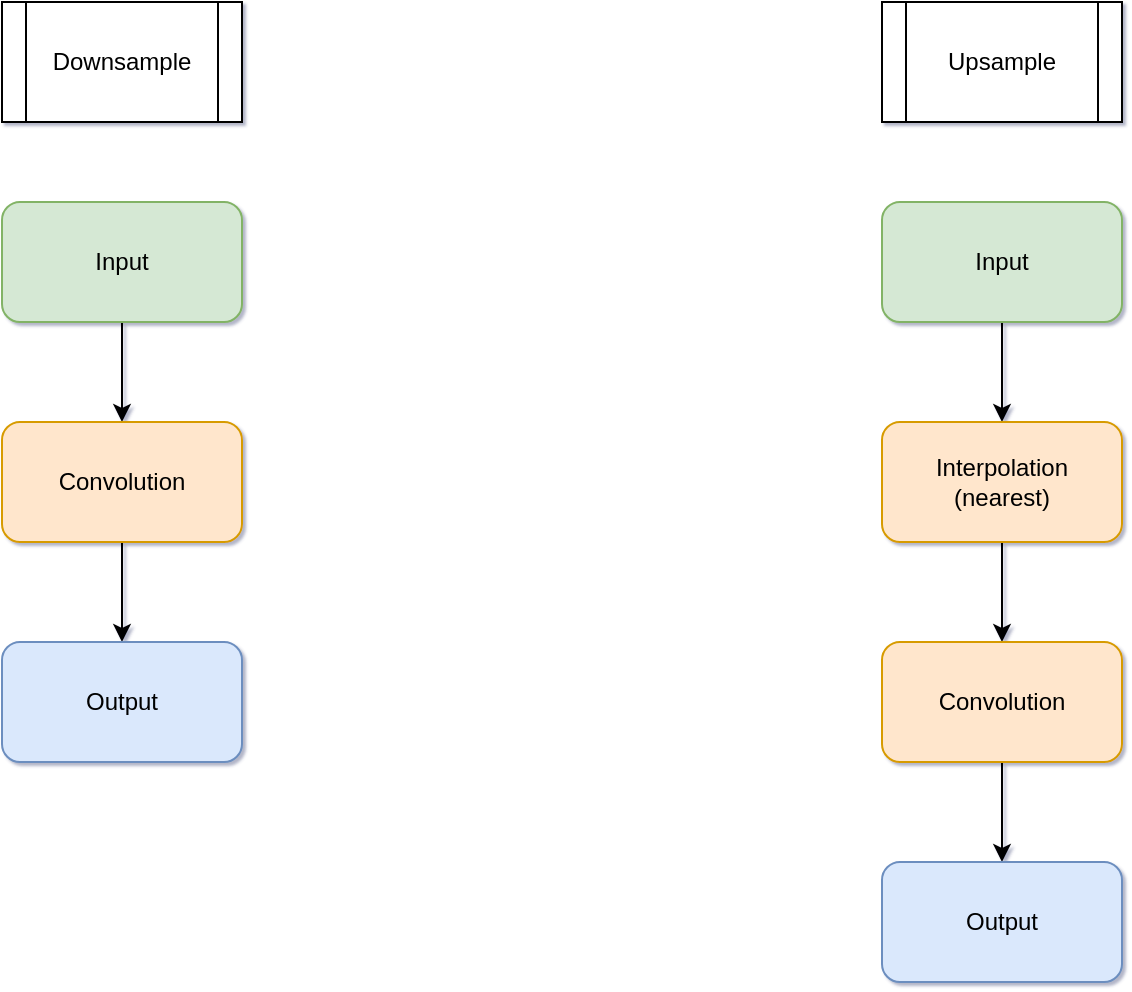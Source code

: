 <mxfile version="21.6.9">
  <diagram name="Page-1" id="XgtEaTCKWylhK3pOoqVf">
    <mxGraphModel dx="782" dy="551" grid="1" gridSize="10" guides="1" tooltips="1" connect="1" arrows="1" fold="1" page="1" pageScale="1" pageWidth="850" pageHeight="1100" math="0" shadow="1">
      <root>
        <mxCell id="0" />
        <mxCell id="1" parent="0" />
        <mxCell id="oEHOq3VGEUbCFvJvwiQ8-14" style="edgeStyle=orthogonalEdgeStyle;rounded=0;orthogonalLoop=1;jettySize=auto;html=1;exitX=0.5;exitY=1;exitDx=0;exitDy=0;entryX=0.5;entryY=0;entryDx=0;entryDy=0;" edge="1" parent="1" source="oEHOq3VGEUbCFvJvwiQ8-1" target="oEHOq3VGEUbCFvJvwiQ8-12">
          <mxGeometry relative="1" as="geometry" />
        </mxCell>
        <mxCell id="oEHOq3VGEUbCFvJvwiQ8-1" value="Input" style="rounded=1;whiteSpace=wrap;html=1;fillColor=#d5e8d4;strokeColor=#82b366;" vertex="1" parent="1">
          <mxGeometry x="590" y="120" width="120" height="60" as="geometry" />
        </mxCell>
        <mxCell id="oEHOq3VGEUbCFvJvwiQ8-10" style="edgeStyle=orthogonalEdgeStyle;rounded=0;orthogonalLoop=1;jettySize=auto;html=1;exitX=0.5;exitY=1;exitDx=0;exitDy=0;entryX=0.5;entryY=0;entryDx=0;entryDy=0;" edge="1" parent="1" source="oEHOq3VGEUbCFvJvwiQ8-2" target="oEHOq3VGEUbCFvJvwiQ8-8">
          <mxGeometry relative="1" as="geometry" />
        </mxCell>
        <mxCell id="oEHOq3VGEUbCFvJvwiQ8-2" value="Input" style="rounded=1;whiteSpace=wrap;html=1;fillColor=#d5e8d4;strokeColor=#82b366;" vertex="1" parent="1">
          <mxGeometry x="150" y="120" width="120" height="60" as="geometry" />
        </mxCell>
        <mxCell id="oEHOq3VGEUbCFvJvwiQ8-3" value="Downsample" style="shape=process;whiteSpace=wrap;html=1;backgroundOutline=1;" vertex="1" parent="1">
          <mxGeometry x="150" y="20" width="120" height="60" as="geometry" />
        </mxCell>
        <mxCell id="oEHOq3VGEUbCFvJvwiQ8-7" value="Upsample" style="shape=process;whiteSpace=wrap;html=1;backgroundOutline=1;" vertex="1" parent="1">
          <mxGeometry x="590" y="20" width="120" height="60" as="geometry" />
        </mxCell>
        <mxCell id="oEHOq3VGEUbCFvJvwiQ8-11" style="edgeStyle=orthogonalEdgeStyle;rounded=0;orthogonalLoop=1;jettySize=auto;html=1;exitX=0.5;exitY=1;exitDx=0;exitDy=0;entryX=0.5;entryY=0;entryDx=0;entryDy=0;" edge="1" parent="1" source="oEHOq3VGEUbCFvJvwiQ8-8" target="oEHOq3VGEUbCFvJvwiQ8-9">
          <mxGeometry relative="1" as="geometry" />
        </mxCell>
        <mxCell id="oEHOq3VGEUbCFvJvwiQ8-8" value="Convolution" style="rounded=1;whiteSpace=wrap;html=1;fillColor=#ffe6cc;strokeColor=#d79b00;" vertex="1" parent="1">
          <mxGeometry x="150" y="230" width="120" height="60" as="geometry" />
        </mxCell>
        <mxCell id="oEHOq3VGEUbCFvJvwiQ8-9" value="Output" style="rounded=1;whiteSpace=wrap;html=1;fillColor=#dae8fc;strokeColor=#6c8ebf;" vertex="1" parent="1">
          <mxGeometry x="150" y="340" width="120" height="60" as="geometry" />
        </mxCell>
        <mxCell id="oEHOq3VGEUbCFvJvwiQ8-15" style="edgeStyle=orthogonalEdgeStyle;rounded=0;orthogonalLoop=1;jettySize=auto;html=1;exitX=0.5;exitY=1;exitDx=0;exitDy=0;entryX=0.5;entryY=0;entryDx=0;entryDy=0;" edge="1" parent="1" source="oEHOq3VGEUbCFvJvwiQ8-12" target="oEHOq3VGEUbCFvJvwiQ8-13">
          <mxGeometry relative="1" as="geometry" />
        </mxCell>
        <mxCell id="oEHOq3VGEUbCFvJvwiQ8-12" value="Interpolation&lt;br&gt;(nearest)" style="rounded=1;whiteSpace=wrap;html=1;fillColor=#ffe6cc;strokeColor=#d79b00;" vertex="1" parent="1">
          <mxGeometry x="590" y="230" width="120" height="60" as="geometry" />
        </mxCell>
        <mxCell id="oEHOq3VGEUbCFvJvwiQ8-17" style="edgeStyle=orthogonalEdgeStyle;rounded=0;orthogonalLoop=1;jettySize=auto;html=1;exitX=0.5;exitY=1;exitDx=0;exitDy=0;entryX=0.5;entryY=0;entryDx=0;entryDy=0;" edge="1" parent="1" source="oEHOq3VGEUbCFvJvwiQ8-13" target="oEHOq3VGEUbCFvJvwiQ8-16">
          <mxGeometry relative="1" as="geometry" />
        </mxCell>
        <mxCell id="oEHOq3VGEUbCFvJvwiQ8-13" value="Convolution" style="rounded=1;whiteSpace=wrap;html=1;fillColor=#ffe6cc;strokeColor=#d79b00;" vertex="1" parent="1">
          <mxGeometry x="590" y="340" width="120" height="60" as="geometry" />
        </mxCell>
        <mxCell id="oEHOq3VGEUbCFvJvwiQ8-16" value="Output" style="rounded=1;whiteSpace=wrap;html=1;fillColor=#dae8fc;strokeColor=#6c8ebf;" vertex="1" parent="1">
          <mxGeometry x="590" y="450" width="120" height="60" as="geometry" />
        </mxCell>
      </root>
    </mxGraphModel>
  </diagram>
</mxfile>
